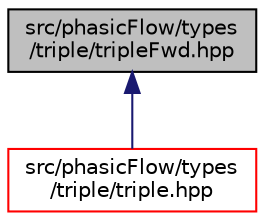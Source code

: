 digraph "src/phasicFlow/types/triple/tripleFwd.hpp"
{
 // LATEX_PDF_SIZE
  edge [fontname="Helvetica",fontsize="10",labelfontname="Helvetica",labelfontsize="10"];
  node [fontname="Helvetica",fontsize="10",shape=record];
  Node1 [label="src/phasicFlow/types\l/triple/tripleFwd.hpp",height=0.2,width=0.4,color="black", fillcolor="grey75", style="filled", fontcolor="black",tooltip=" "];
  Node1 -> Node2 [dir="back",color="midnightblue",fontsize="10",style="solid",fontname="Helvetica"];
  Node2 [label="src/phasicFlow/types\l/triple/triple.hpp",height=0.2,width=0.4,color="red", fillcolor="white", style="filled",URL="$triple_8hpp.html",tooltip=" "];
}
